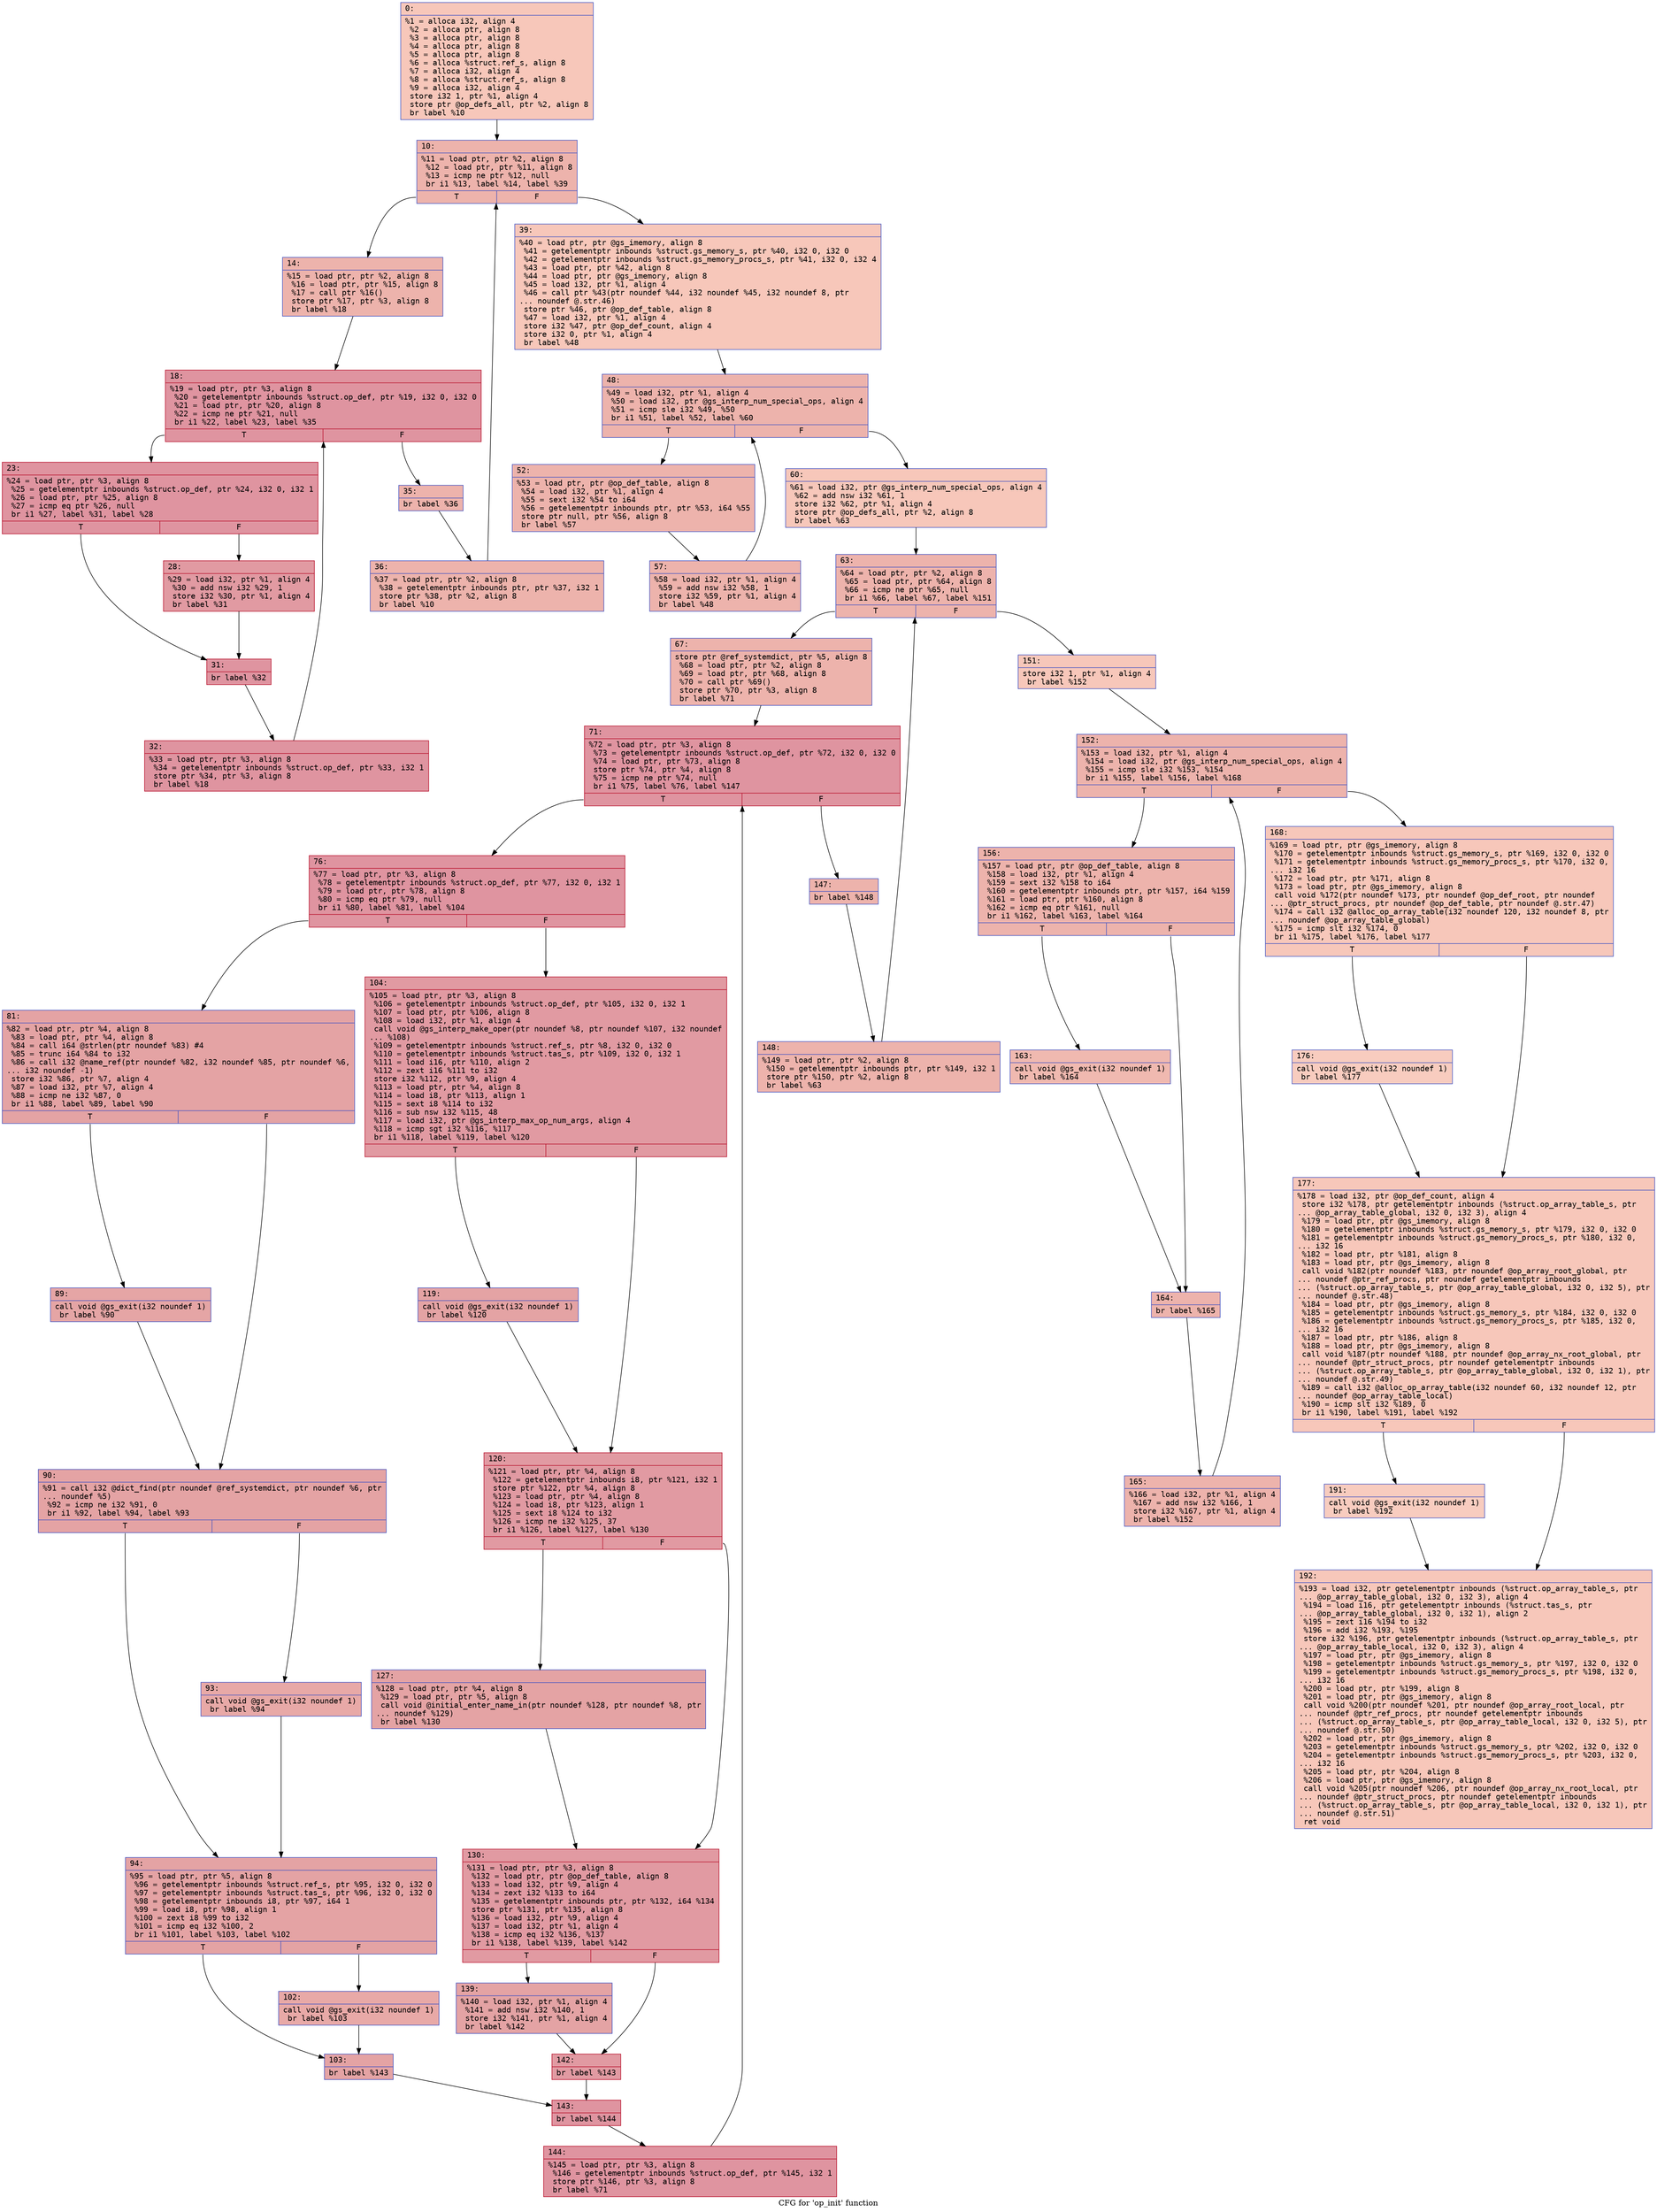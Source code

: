 digraph "CFG for 'op_init' function" {
	label="CFG for 'op_init' function";

	Node0x600001643cf0 [shape=record,color="#3d50c3ff", style=filled, fillcolor="#ec7f6370" fontname="Courier",label="{0:\l|  %1 = alloca i32, align 4\l  %2 = alloca ptr, align 8\l  %3 = alloca ptr, align 8\l  %4 = alloca ptr, align 8\l  %5 = alloca ptr, align 8\l  %6 = alloca %struct.ref_s, align 8\l  %7 = alloca i32, align 4\l  %8 = alloca %struct.ref_s, align 8\l  %9 = alloca i32, align 4\l  store i32 1, ptr %1, align 4\l  store ptr @op_defs_all, ptr %2, align 8\l  br label %10\l}"];
	Node0x600001643cf0 -> Node0x600001643d40[tooltip="0 -> 10\nProbability 100.00%" ];
	Node0x600001643d40 [shape=record,color="#3d50c3ff", style=filled, fillcolor="#d6524470" fontname="Courier",label="{10:\l|  %11 = load ptr, ptr %2, align 8\l  %12 = load ptr, ptr %11, align 8\l  %13 = icmp ne ptr %12, null\l  br i1 %13, label %14, label %39\l|{<s0>T|<s1>F}}"];
	Node0x600001643d40:s0 -> Node0x600001643d90[tooltip="10 -> 14\nProbability 96.88%" ];
	Node0x600001643d40:s1 -> Node0x600001644050[tooltip="10 -> 39\nProbability 3.12%" ];
	Node0x600001643d90 [shape=record,color="#3d50c3ff", style=filled, fillcolor="#d6524470" fontname="Courier",label="{14:\l|  %15 = load ptr, ptr %2, align 8\l  %16 = load ptr, ptr %15, align 8\l  %17 = call ptr %16()\l  store ptr %17, ptr %3, align 8\l  br label %18\l}"];
	Node0x600001643d90 -> Node0x600001643de0[tooltip="14 -> 18\nProbability 100.00%" ];
	Node0x600001643de0 [shape=record,color="#b70d28ff", style=filled, fillcolor="#b70d2870" fontname="Courier",label="{18:\l|  %19 = load ptr, ptr %3, align 8\l  %20 = getelementptr inbounds %struct.op_def, ptr %19, i32 0, i32 0\l  %21 = load ptr, ptr %20, align 8\l  %22 = icmp ne ptr %21, null\l  br i1 %22, label %23, label %35\l|{<s0>T|<s1>F}}"];
	Node0x600001643de0:s0 -> Node0x600001643e30[tooltip="18 -> 23\nProbability 96.88%" ];
	Node0x600001643de0:s1 -> Node0x600001643f70[tooltip="18 -> 35\nProbability 3.12%" ];
	Node0x600001643e30 [shape=record,color="#b70d28ff", style=filled, fillcolor="#b70d2870" fontname="Courier",label="{23:\l|  %24 = load ptr, ptr %3, align 8\l  %25 = getelementptr inbounds %struct.op_def, ptr %24, i32 0, i32 1\l  %26 = load ptr, ptr %25, align 8\l  %27 = icmp eq ptr %26, null\l  br i1 %27, label %31, label %28\l|{<s0>T|<s1>F}}"];
	Node0x600001643e30:s0 -> Node0x600001643ed0[tooltip="23 -> 31\nProbability 37.50%" ];
	Node0x600001643e30:s1 -> Node0x600001643e80[tooltip="23 -> 28\nProbability 62.50%" ];
	Node0x600001643e80 [shape=record,color="#b70d28ff", style=filled, fillcolor="#bb1b2c70" fontname="Courier",label="{28:\l|  %29 = load i32, ptr %1, align 4\l  %30 = add nsw i32 %29, 1\l  store i32 %30, ptr %1, align 4\l  br label %31\l}"];
	Node0x600001643e80 -> Node0x600001643ed0[tooltip="28 -> 31\nProbability 100.00%" ];
	Node0x600001643ed0 [shape=record,color="#b70d28ff", style=filled, fillcolor="#b70d2870" fontname="Courier",label="{31:\l|  br label %32\l}"];
	Node0x600001643ed0 -> Node0x600001643f20[tooltip="31 -> 32\nProbability 100.00%" ];
	Node0x600001643f20 [shape=record,color="#b70d28ff", style=filled, fillcolor="#b70d2870" fontname="Courier",label="{32:\l|  %33 = load ptr, ptr %3, align 8\l  %34 = getelementptr inbounds %struct.op_def, ptr %33, i32 1\l  store ptr %34, ptr %3, align 8\l  br label %18\l}"];
	Node0x600001643f20 -> Node0x600001643de0[tooltip="32 -> 18\nProbability 100.00%" ];
	Node0x600001643f70 [shape=record,color="#3d50c3ff", style=filled, fillcolor="#d6524470" fontname="Courier",label="{35:\l|  br label %36\l}"];
	Node0x600001643f70 -> Node0x600001644000[tooltip="35 -> 36\nProbability 100.00%" ];
	Node0x600001644000 [shape=record,color="#3d50c3ff", style=filled, fillcolor="#d6524470" fontname="Courier",label="{36:\l|  %37 = load ptr, ptr %2, align 8\l  %38 = getelementptr inbounds ptr, ptr %37, i32 1\l  store ptr %38, ptr %2, align 8\l  br label %10\l}"];
	Node0x600001644000 -> Node0x600001643d40[tooltip="36 -> 10\nProbability 100.00%" ];
	Node0x600001644050 [shape=record,color="#3d50c3ff", style=filled, fillcolor="#ec7f6370" fontname="Courier",label="{39:\l|  %40 = load ptr, ptr @gs_imemory, align 8\l  %41 = getelementptr inbounds %struct.gs_memory_s, ptr %40, i32 0, i32 0\l  %42 = getelementptr inbounds %struct.gs_memory_procs_s, ptr %41, i32 0, i32 4\l  %43 = load ptr, ptr %42, align 8\l  %44 = load ptr, ptr @gs_imemory, align 8\l  %45 = load i32, ptr %1, align 4\l  %46 = call ptr %43(ptr noundef %44, i32 noundef %45, i32 noundef 8, ptr\l... noundef @.str.46)\l  store ptr %46, ptr @op_def_table, align 8\l  %47 = load i32, ptr %1, align 4\l  store i32 %47, ptr @op_def_count, align 4\l  store i32 0, ptr %1, align 4\l  br label %48\l}"];
	Node0x600001644050 -> Node0x6000016440a0[tooltip="39 -> 48\nProbability 100.00%" ];
	Node0x6000016440a0 [shape=record,color="#3d50c3ff", style=filled, fillcolor="#d6524470" fontname="Courier",label="{48:\l|  %49 = load i32, ptr %1, align 4\l  %50 = load i32, ptr @gs_interp_num_special_ops, align 4\l  %51 = icmp sle i32 %49, %50\l  br i1 %51, label %52, label %60\l|{<s0>T|<s1>F}}"];
	Node0x6000016440a0:s0 -> Node0x6000016440f0[tooltip="48 -> 52\nProbability 96.88%" ];
	Node0x6000016440a0:s1 -> Node0x600001644190[tooltip="48 -> 60\nProbability 3.12%" ];
	Node0x6000016440f0 [shape=record,color="#3d50c3ff", style=filled, fillcolor="#d6524470" fontname="Courier",label="{52:\l|  %53 = load ptr, ptr @op_def_table, align 8\l  %54 = load i32, ptr %1, align 4\l  %55 = sext i32 %54 to i64\l  %56 = getelementptr inbounds ptr, ptr %53, i64 %55\l  store ptr null, ptr %56, align 8\l  br label %57\l}"];
	Node0x6000016440f0 -> Node0x600001644140[tooltip="52 -> 57\nProbability 100.00%" ];
	Node0x600001644140 [shape=record,color="#3d50c3ff", style=filled, fillcolor="#d6524470" fontname="Courier",label="{57:\l|  %58 = load i32, ptr %1, align 4\l  %59 = add nsw i32 %58, 1\l  store i32 %59, ptr %1, align 4\l  br label %48\l}"];
	Node0x600001644140 -> Node0x6000016440a0[tooltip="57 -> 48\nProbability 100.00%" ];
	Node0x600001644190 [shape=record,color="#3d50c3ff", style=filled, fillcolor="#ec7f6370" fontname="Courier",label="{60:\l|  %61 = load i32, ptr @gs_interp_num_special_ops, align 4\l  %62 = add nsw i32 %61, 1\l  store i32 %62, ptr %1, align 4\l  store ptr @op_defs_all, ptr %2, align 8\l  br label %63\l}"];
	Node0x600001644190 -> Node0x6000016441e0[tooltip="60 -> 63\nProbability 100.00%" ];
	Node0x6000016441e0 [shape=record,color="#3d50c3ff", style=filled, fillcolor="#d6524470" fontname="Courier",label="{63:\l|  %64 = load ptr, ptr %2, align 8\l  %65 = load ptr, ptr %64, align 8\l  %66 = icmp ne ptr %65, null\l  br i1 %66, label %67, label %151\l|{<s0>T|<s1>F}}"];
	Node0x6000016441e0:s0 -> Node0x600001644230[tooltip="63 -> 67\nProbability 96.88%" ];
	Node0x6000016441e0:s1 -> Node0x6000016448c0[tooltip="63 -> 151\nProbability 3.12%" ];
	Node0x600001644230 [shape=record,color="#3d50c3ff", style=filled, fillcolor="#d6524470" fontname="Courier",label="{67:\l|  store ptr @ref_systemdict, ptr %5, align 8\l  %68 = load ptr, ptr %2, align 8\l  %69 = load ptr, ptr %68, align 8\l  %70 = call ptr %69()\l  store ptr %70, ptr %3, align 8\l  br label %71\l}"];
	Node0x600001644230 -> Node0x600001644280[tooltip="67 -> 71\nProbability 100.00%" ];
	Node0x600001644280 [shape=record,color="#b70d28ff", style=filled, fillcolor="#b70d2870" fontname="Courier",label="{71:\l|  %72 = load ptr, ptr %3, align 8\l  %73 = getelementptr inbounds %struct.op_def, ptr %72, i32 0, i32 0\l  %74 = load ptr, ptr %73, align 8\l  store ptr %74, ptr %4, align 8\l  %75 = icmp ne ptr %74, null\l  br i1 %75, label %76, label %147\l|{<s0>T|<s1>F}}"];
	Node0x600001644280:s0 -> Node0x6000016442d0[tooltip="71 -> 76\nProbability 96.88%" ];
	Node0x600001644280:s1 -> Node0x600001644820[tooltip="71 -> 147\nProbability 3.12%" ];
	Node0x6000016442d0 [shape=record,color="#b70d28ff", style=filled, fillcolor="#b70d2870" fontname="Courier",label="{76:\l|  %77 = load ptr, ptr %3, align 8\l  %78 = getelementptr inbounds %struct.op_def, ptr %77, i32 0, i32 1\l  %79 = load ptr, ptr %78, align 8\l  %80 = icmp eq ptr %79, null\l  br i1 %80, label %81, label %104\l|{<s0>T|<s1>F}}"];
	Node0x6000016442d0:s0 -> Node0x600001644320[tooltip="76 -> 81\nProbability 37.50%" ];
	Node0x6000016442d0:s1 -> Node0x600001644550[tooltip="76 -> 104\nProbability 62.50%" ];
	Node0x600001644320 [shape=record,color="#3d50c3ff", style=filled, fillcolor="#c32e3170" fontname="Courier",label="{81:\l|  %82 = load ptr, ptr %4, align 8\l  %83 = load ptr, ptr %4, align 8\l  %84 = call i64 @strlen(ptr noundef %83) #4\l  %85 = trunc i64 %84 to i32\l  %86 = call i32 @name_ref(ptr noundef %82, i32 noundef %85, ptr noundef %6,\l... i32 noundef -1)\l  store i32 %86, ptr %7, align 4\l  %87 = load i32, ptr %7, align 4\l  %88 = icmp ne i32 %87, 0\l  br i1 %88, label %89, label %90\l|{<s0>T|<s1>F}}"];
	Node0x600001644320:s0 -> Node0x600001644370[tooltip="81 -> 89\nProbability 62.50%" ];
	Node0x600001644320:s1 -> Node0x6000016443c0[tooltip="81 -> 90\nProbability 37.50%" ];
	Node0x600001644370 [shape=record,color="#3d50c3ff", style=filled, fillcolor="#c5333470" fontname="Courier",label="{89:\l|  call void @gs_exit(i32 noundef 1)\l  br label %90\l}"];
	Node0x600001644370 -> Node0x6000016443c0[tooltip="89 -> 90\nProbability 100.00%" ];
	Node0x6000016443c0 [shape=record,color="#3d50c3ff", style=filled, fillcolor="#c32e3170" fontname="Courier",label="{90:\l|  %91 = call i32 @dict_find(ptr noundef @ref_systemdict, ptr noundef %6, ptr\l... noundef %5)\l  %92 = icmp ne i32 %91, 0\l  br i1 %92, label %94, label %93\l|{<s0>T|<s1>F}}"];
	Node0x6000016443c0:s0 -> Node0x600001644460[tooltip="90 -> 94\nProbability 62.50%" ];
	Node0x6000016443c0:s1 -> Node0x600001644410[tooltip="90 -> 93\nProbability 37.50%" ];
	Node0x600001644410 [shape=record,color="#3d50c3ff", style=filled, fillcolor="#ca3b3770" fontname="Courier",label="{93:\l|  call void @gs_exit(i32 noundef 1)\l  br label %94\l}"];
	Node0x600001644410 -> Node0x600001644460[tooltip="93 -> 94\nProbability 100.00%" ];
	Node0x600001644460 [shape=record,color="#3d50c3ff", style=filled, fillcolor="#c32e3170" fontname="Courier",label="{94:\l|  %95 = load ptr, ptr %5, align 8\l  %96 = getelementptr inbounds %struct.ref_s, ptr %95, i32 0, i32 0\l  %97 = getelementptr inbounds %struct.tas_s, ptr %96, i32 0, i32 0\l  %98 = getelementptr inbounds i8, ptr %97, i64 1\l  %99 = load i8, ptr %98, align 1\l  %100 = zext i8 %99 to i32\l  %101 = icmp eq i32 %100, 2\l  br i1 %101, label %103, label %102\l|{<s0>T|<s1>F}}"];
	Node0x600001644460:s0 -> Node0x600001644500[tooltip="94 -> 103\nProbability 50.00%" ];
	Node0x600001644460:s1 -> Node0x6000016444b0[tooltip="94 -> 102\nProbability 50.00%" ];
	Node0x6000016444b0 [shape=record,color="#3d50c3ff", style=filled, fillcolor="#ca3b3770" fontname="Courier",label="{102:\l|  call void @gs_exit(i32 noundef 1)\l  br label %103\l}"];
	Node0x6000016444b0 -> Node0x600001644500[tooltip="102 -> 103\nProbability 100.00%" ];
	Node0x600001644500 [shape=record,color="#3d50c3ff", style=filled, fillcolor="#c32e3170" fontname="Courier",label="{103:\l|  br label %143\l}"];
	Node0x600001644500 -> Node0x600001644780[tooltip="103 -> 143\nProbability 100.00%" ];
	Node0x600001644550 [shape=record,color="#b70d28ff", style=filled, fillcolor="#bb1b2c70" fontname="Courier",label="{104:\l|  %105 = load ptr, ptr %3, align 8\l  %106 = getelementptr inbounds %struct.op_def, ptr %105, i32 0, i32 1\l  %107 = load ptr, ptr %106, align 8\l  %108 = load i32, ptr %1, align 4\l  call void @gs_interp_make_oper(ptr noundef %8, ptr noundef %107, i32 noundef\l... %108)\l  %109 = getelementptr inbounds %struct.ref_s, ptr %8, i32 0, i32 0\l  %110 = getelementptr inbounds %struct.tas_s, ptr %109, i32 0, i32 1\l  %111 = load i16, ptr %110, align 2\l  %112 = zext i16 %111 to i32\l  store i32 %112, ptr %9, align 4\l  %113 = load ptr, ptr %4, align 8\l  %114 = load i8, ptr %113, align 1\l  %115 = sext i8 %114 to i32\l  %116 = sub nsw i32 %115, 48\l  %117 = load i32, ptr @gs_interp_max_op_num_args, align 4\l  %118 = icmp sgt i32 %116, %117\l  br i1 %118, label %119, label %120\l|{<s0>T|<s1>F}}"];
	Node0x600001644550:s0 -> Node0x6000016445a0[tooltip="104 -> 119\nProbability 50.00%" ];
	Node0x600001644550:s1 -> Node0x6000016445f0[tooltip="104 -> 120\nProbability 50.00%" ];
	Node0x6000016445a0 [shape=record,color="#3d50c3ff", style=filled, fillcolor="#c32e3170" fontname="Courier",label="{119:\l|  call void @gs_exit(i32 noundef 1)\l  br label %120\l}"];
	Node0x6000016445a0 -> Node0x6000016445f0[tooltip="119 -> 120\nProbability 100.00%" ];
	Node0x6000016445f0 [shape=record,color="#b70d28ff", style=filled, fillcolor="#bb1b2c70" fontname="Courier",label="{120:\l|  %121 = load ptr, ptr %4, align 8\l  %122 = getelementptr inbounds i8, ptr %121, i32 1\l  store ptr %122, ptr %4, align 8\l  %123 = load ptr, ptr %4, align 8\l  %124 = load i8, ptr %123, align 1\l  %125 = sext i8 %124 to i32\l  %126 = icmp ne i32 %125, 37\l  br i1 %126, label %127, label %130\l|{<s0>T|<s1>F}}"];
	Node0x6000016445f0:s0 -> Node0x600001644640[tooltip="120 -> 127\nProbability 50.00%" ];
	Node0x6000016445f0:s1 -> Node0x600001644690[tooltip="120 -> 130\nProbability 50.00%" ];
	Node0x600001644640 [shape=record,color="#3d50c3ff", style=filled, fillcolor="#c32e3170" fontname="Courier",label="{127:\l|  %128 = load ptr, ptr %4, align 8\l  %129 = load ptr, ptr %5, align 8\l  call void @initial_enter_name_in(ptr noundef %128, ptr noundef %8, ptr\l... noundef %129)\l  br label %130\l}"];
	Node0x600001644640 -> Node0x600001644690[tooltip="127 -> 130\nProbability 100.00%" ];
	Node0x600001644690 [shape=record,color="#b70d28ff", style=filled, fillcolor="#bb1b2c70" fontname="Courier",label="{130:\l|  %131 = load ptr, ptr %3, align 8\l  %132 = load ptr, ptr @op_def_table, align 8\l  %133 = load i32, ptr %9, align 4\l  %134 = zext i32 %133 to i64\l  %135 = getelementptr inbounds ptr, ptr %132, i64 %134\l  store ptr %131, ptr %135, align 8\l  %136 = load i32, ptr %9, align 4\l  %137 = load i32, ptr %1, align 4\l  %138 = icmp eq i32 %136, %137\l  br i1 %138, label %139, label %142\l|{<s0>T|<s1>F}}"];
	Node0x600001644690:s0 -> Node0x6000016446e0[tooltip="130 -> 139\nProbability 50.00%" ];
	Node0x600001644690:s1 -> Node0x600001644730[tooltip="130 -> 142\nProbability 50.00%" ];
	Node0x6000016446e0 [shape=record,color="#3d50c3ff", style=filled, fillcolor="#c32e3170" fontname="Courier",label="{139:\l|  %140 = load i32, ptr %1, align 4\l  %141 = add nsw i32 %140, 1\l  store i32 %141, ptr %1, align 4\l  br label %142\l}"];
	Node0x6000016446e0 -> Node0x600001644730[tooltip="139 -> 142\nProbability 100.00%" ];
	Node0x600001644730 [shape=record,color="#b70d28ff", style=filled, fillcolor="#bb1b2c70" fontname="Courier",label="{142:\l|  br label %143\l}"];
	Node0x600001644730 -> Node0x600001644780[tooltip="142 -> 143\nProbability 100.00%" ];
	Node0x600001644780 [shape=record,color="#b70d28ff", style=filled, fillcolor="#b70d2870" fontname="Courier",label="{143:\l|  br label %144\l}"];
	Node0x600001644780 -> Node0x6000016447d0[tooltip="143 -> 144\nProbability 100.00%" ];
	Node0x6000016447d0 [shape=record,color="#b70d28ff", style=filled, fillcolor="#b70d2870" fontname="Courier",label="{144:\l|  %145 = load ptr, ptr %3, align 8\l  %146 = getelementptr inbounds %struct.op_def, ptr %145, i32 1\l  store ptr %146, ptr %3, align 8\l  br label %71\l}"];
	Node0x6000016447d0 -> Node0x600001644280[tooltip="144 -> 71\nProbability 100.00%" ];
	Node0x600001644820 [shape=record,color="#3d50c3ff", style=filled, fillcolor="#d6524470" fontname="Courier",label="{147:\l|  br label %148\l}"];
	Node0x600001644820 -> Node0x600001644870[tooltip="147 -> 148\nProbability 100.00%" ];
	Node0x600001644870 [shape=record,color="#3d50c3ff", style=filled, fillcolor="#d6524470" fontname="Courier",label="{148:\l|  %149 = load ptr, ptr %2, align 8\l  %150 = getelementptr inbounds ptr, ptr %149, i32 1\l  store ptr %150, ptr %2, align 8\l  br label %63\l}"];
	Node0x600001644870 -> Node0x6000016441e0[tooltip="148 -> 63\nProbability 100.00%" ];
	Node0x6000016448c0 [shape=record,color="#3d50c3ff", style=filled, fillcolor="#ec7f6370" fontname="Courier",label="{151:\l|  store i32 1, ptr %1, align 4\l  br label %152\l}"];
	Node0x6000016448c0 -> Node0x600001644910[tooltip="151 -> 152\nProbability 100.00%" ];
	Node0x600001644910 [shape=record,color="#3d50c3ff", style=filled, fillcolor="#d6524470" fontname="Courier",label="{152:\l|  %153 = load i32, ptr %1, align 4\l  %154 = load i32, ptr @gs_interp_num_special_ops, align 4\l  %155 = icmp sle i32 %153, %154\l  br i1 %155, label %156, label %168\l|{<s0>T|<s1>F}}"];
	Node0x600001644910:s0 -> Node0x600001644960[tooltip="152 -> 156\nProbability 96.88%" ];
	Node0x600001644910:s1 -> Node0x600001644aa0[tooltip="152 -> 168\nProbability 3.12%" ];
	Node0x600001644960 [shape=record,color="#3d50c3ff", style=filled, fillcolor="#d6524470" fontname="Courier",label="{156:\l|  %157 = load ptr, ptr @op_def_table, align 8\l  %158 = load i32, ptr %1, align 4\l  %159 = sext i32 %158 to i64\l  %160 = getelementptr inbounds ptr, ptr %157, i64 %159\l  %161 = load ptr, ptr %160, align 8\l  %162 = icmp eq ptr %161, null\l  br i1 %162, label %163, label %164\l|{<s0>T|<s1>F}}"];
	Node0x600001644960:s0 -> Node0x6000016449b0[tooltip="156 -> 163\nProbability 37.50%" ];
	Node0x600001644960:s1 -> Node0x600001644a00[tooltip="156 -> 164\nProbability 62.50%" ];
	Node0x6000016449b0 [shape=record,color="#3d50c3ff", style=filled, fillcolor="#de614d70" fontname="Courier",label="{163:\l|  call void @gs_exit(i32 noundef 1)\l  br label %164\l}"];
	Node0x6000016449b0 -> Node0x600001644a00[tooltip="163 -> 164\nProbability 100.00%" ];
	Node0x600001644a00 [shape=record,color="#3d50c3ff", style=filled, fillcolor="#d6524470" fontname="Courier",label="{164:\l|  br label %165\l}"];
	Node0x600001644a00 -> Node0x600001644a50[tooltip="164 -> 165\nProbability 100.00%" ];
	Node0x600001644a50 [shape=record,color="#3d50c3ff", style=filled, fillcolor="#d6524470" fontname="Courier",label="{165:\l|  %166 = load i32, ptr %1, align 4\l  %167 = add nsw i32 %166, 1\l  store i32 %167, ptr %1, align 4\l  br label %152\l}"];
	Node0x600001644a50 -> Node0x600001644910[tooltip="165 -> 152\nProbability 100.00%" ];
	Node0x600001644aa0 [shape=record,color="#3d50c3ff", style=filled, fillcolor="#ec7f6370" fontname="Courier",label="{168:\l|  %169 = load ptr, ptr @gs_imemory, align 8\l  %170 = getelementptr inbounds %struct.gs_memory_s, ptr %169, i32 0, i32 0\l  %171 = getelementptr inbounds %struct.gs_memory_procs_s, ptr %170, i32 0,\l... i32 16\l  %172 = load ptr, ptr %171, align 8\l  %173 = load ptr, ptr @gs_imemory, align 8\l  call void %172(ptr noundef %173, ptr noundef @op_def_root, ptr noundef\l... @ptr_struct_procs, ptr noundef @op_def_table, ptr noundef @.str.47)\l  %174 = call i32 @alloc_op_array_table(i32 noundef 120, i32 noundef 8, ptr\l... noundef @op_array_table_global)\l  %175 = icmp slt i32 %174, 0\l  br i1 %175, label %176, label %177\l|{<s0>T|<s1>F}}"];
	Node0x600001644aa0:s0 -> Node0x600001644af0[tooltip="168 -> 176\nProbability 37.50%" ];
	Node0x600001644aa0:s1 -> Node0x600001644b40[tooltip="168 -> 177\nProbability 62.50%" ];
	Node0x600001644af0 [shape=record,color="#3d50c3ff", style=filled, fillcolor="#f08b6e70" fontname="Courier",label="{176:\l|  call void @gs_exit(i32 noundef 1)\l  br label %177\l}"];
	Node0x600001644af0 -> Node0x600001644b40[tooltip="176 -> 177\nProbability 100.00%" ];
	Node0x600001644b40 [shape=record,color="#3d50c3ff", style=filled, fillcolor="#ec7f6370" fontname="Courier",label="{177:\l|  %178 = load i32, ptr @op_def_count, align 4\l  store i32 %178, ptr getelementptr inbounds (%struct.op_array_table_s, ptr\l... @op_array_table_global, i32 0, i32 3), align 4\l  %179 = load ptr, ptr @gs_imemory, align 8\l  %180 = getelementptr inbounds %struct.gs_memory_s, ptr %179, i32 0, i32 0\l  %181 = getelementptr inbounds %struct.gs_memory_procs_s, ptr %180, i32 0,\l... i32 16\l  %182 = load ptr, ptr %181, align 8\l  %183 = load ptr, ptr @gs_imemory, align 8\l  call void %182(ptr noundef %183, ptr noundef @op_array_root_global, ptr\l... noundef @ptr_ref_procs, ptr noundef getelementptr inbounds\l... (%struct.op_array_table_s, ptr @op_array_table_global, i32 0, i32 5), ptr\l... noundef @.str.48)\l  %184 = load ptr, ptr @gs_imemory, align 8\l  %185 = getelementptr inbounds %struct.gs_memory_s, ptr %184, i32 0, i32 0\l  %186 = getelementptr inbounds %struct.gs_memory_procs_s, ptr %185, i32 0,\l... i32 16\l  %187 = load ptr, ptr %186, align 8\l  %188 = load ptr, ptr @gs_imemory, align 8\l  call void %187(ptr noundef %188, ptr noundef @op_array_nx_root_global, ptr\l... noundef @ptr_struct_procs, ptr noundef getelementptr inbounds\l... (%struct.op_array_table_s, ptr @op_array_table_global, i32 0, i32 1), ptr\l... noundef @.str.49)\l  %189 = call i32 @alloc_op_array_table(i32 noundef 60, i32 noundef 12, ptr\l... noundef @op_array_table_local)\l  %190 = icmp slt i32 %189, 0\l  br i1 %190, label %191, label %192\l|{<s0>T|<s1>F}}"];
	Node0x600001644b40:s0 -> Node0x600001644b90[tooltip="177 -> 191\nProbability 37.50%" ];
	Node0x600001644b40:s1 -> Node0x600001644be0[tooltip="177 -> 192\nProbability 62.50%" ];
	Node0x600001644b90 [shape=record,color="#3d50c3ff", style=filled, fillcolor="#f08b6e70" fontname="Courier",label="{191:\l|  call void @gs_exit(i32 noundef 1)\l  br label %192\l}"];
	Node0x600001644b90 -> Node0x600001644be0[tooltip="191 -> 192\nProbability 100.00%" ];
	Node0x600001644be0 [shape=record,color="#3d50c3ff", style=filled, fillcolor="#ec7f6370" fontname="Courier",label="{192:\l|  %193 = load i32, ptr getelementptr inbounds (%struct.op_array_table_s, ptr\l... @op_array_table_global, i32 0, i32 3), align 4\l  %194 = load i16, ptr getelementptr inbounds (%struct.tas_s, ptr\l... @op_array_table_global, i32 0, i32 1), align 2\l  %195 = zext i16 %194 to i32\l  %196 = add i32 %193, %195\l  store i32 %196, ptr getelementptr inbounds (%struct.op_array_table_s, ptr\l... @op_array_table_local, i32 0, i32 3), align 4\l  %197 = load ptr, ptr @gs_imemory, align 8\l  %198 = getelementptr inbounds %struct.gs_memory_s, ptr %197, i32 0, i32 0\l  %199 = getelementptr inbounds %struct.gs_memory_procs_s, ptr %198, i32 0,\l... i32 16\l  %200 = load ptr, ptr %199, align 8\l  %201 = load ptr, ptr @gs_imemory, align 8\l  call void %200(ptr noundef %201, ptr noundef @op_array_root_local, ptr\l... noundef @ptr_ref_procs, ptr noundef getelementptr inbounds\l... (%struct.op_array_table_s, ptr @op_array_table_local, i32 0, i32 5), ptr\l... noundef @.str.50)\l  %202 = load ptr, ptr @gs_imemory, align 8\l  %203 = getelementptr inbounds %struct.gs_memory_s, ptr %202, i32 0, i32 0\l  %204 = getelementptr inbounds %struct.gs_memory_procs_s, ptr %203, i32 0,\l... i32 16\l  %205 = load ptr, ptr %204, align 8\l  %206 = load ptr, ptr @gs_imemory, align 8\l  call void %205(ptr noundef %206, ptr noundef @op_array_nx_root_local, ptr\l... noundef @ptr_struct_procs, ptr noundef getelementptr inbounds\l... (%struct.op_array_table_s, ptr @op_array_table_local, i32 0, i32 1), ptr\l... noundef @.str.51)\l  ret void\l}"];
}
